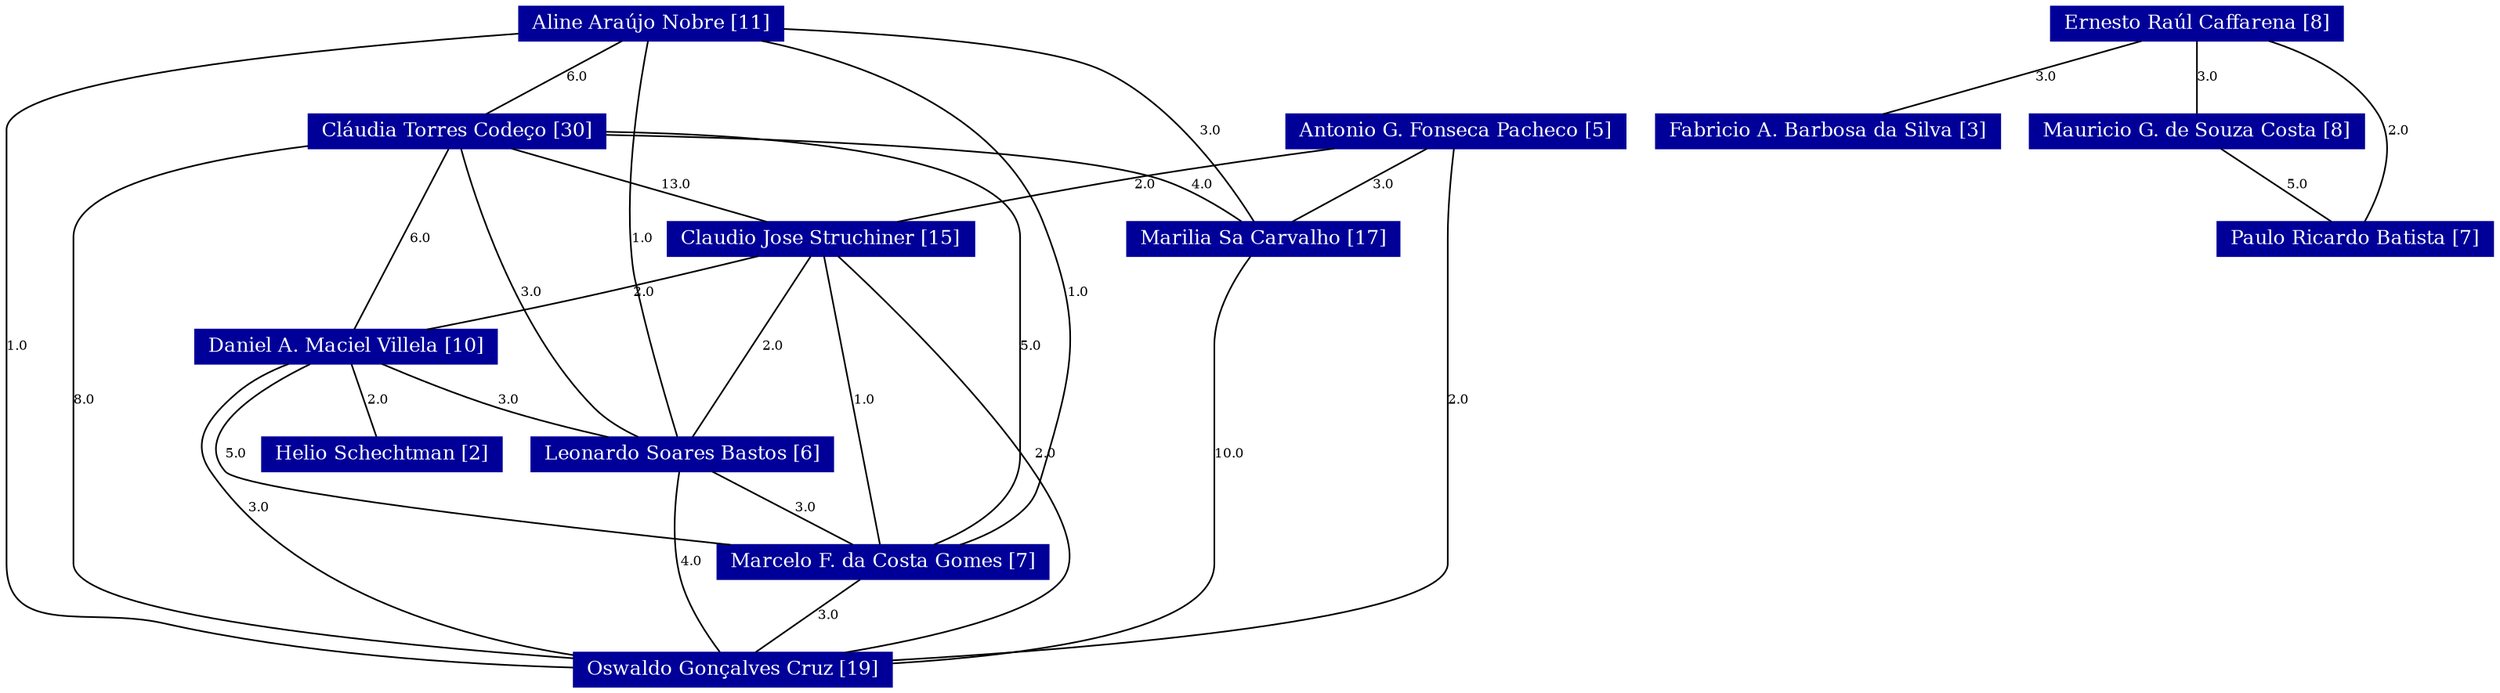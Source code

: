 strict graph grafo2 {
	graph [bb="0,0,1192,417",
		id=grafo2,
		overlap=False
	];
	node [fontsize=12,
		label="\N",
		shape=rectangle,
		style=filled
	];
	0	 [URL="membro-5860617664784376.html",
		color="#000099",
		fontcolor="#FFFFFF",
		height=0.29167,
		label="Aline Araújo Nobre [11]",
		pos="252,406.5",
		width=1.8611];
	2	 [URL="membro-1929576902623348.html",
		color="#000099",
		fontcolor="#FFFFFF",
		height=0.29167,
		label="Cláudia Torres Codeço [30]",
		pos="150,340.5",
		width=2.0694];
	0 -- 2	 [fontsize=8,
		label=6.0,
		lp="213,373.5",
		pos="235.61,395.9 216.58,383.58 185.36,363.38 166.35,351.08"];
	8	 [URL="membro-5241799121437269.html",
		color="#000099",
		fontcolor="#FFFFFF",
		height=0.29167,
		label="Leonardo Soares Bastos [6]",
		pos="182,142.5",
		width=2.0556];
	0 -- 8	 [fontsize=8,
		label=1.0,
		lp="239,274.5",
		pos="251.27,395.79 249.81,376.86 245.98,336.33 238,303 224.11,245.03 197.28,178.61 186.57,153.17"];
	9	 [URL="membro-6064559192125515.html",
		color="#000099",
		fontcolor="#FFFFFF",
		height=0.29167,
		label="Marcelo F. da Costa Gomes [7]",
		pos="320,76.5",
		width=2.3056];
	0 -- 9	 [fontsize=8,
		label=1.0,
		lp="528,241.5",
		pos="319.13,400.2 375.51,390.96 452.8,368.18 491,312 535.99,245.83 534.57,196.34 487,132 473.1,113.21 416.17,97.053 372.6,87.097"];
	10	 [URL="membro-6465314260773099.html",
		color="#000099",
		fontcolor="#FFFFFF",
		height=0.29167,
		label="Marilia Sa Carvalho [17]",
		pos="600,274.5",
		width=1.8611];
	0 -- 10	 [fontsize=8,
		label=3.0,
		lp="565,340.5",
		pos="319.22,402.06 392.57,396.78 501.9,387.48 519,378 529.13,372.38 574.13,310.59 592.32,285.25"];
	12	 [URL="membro-9530671289607786.html",
		color="#000099",
		fontcolor="#FFFFFF",
		height=0.29167,
		label="Oswaldo Gonçalves Cruz [19]",
		pos="466,10.5",
		width=2.2361];
	0 -- 12	 [fontsize=8,
		label=1.0,
		lp="5,208.5",
		pos="184.8,402.08 110.15,395.29 0,378.77 0,340.5 0,340.5 0,340.5 0,76.5 0,68.082 16.015,56.742 97,39 150.04,27.381 293.86,18.682 385.49,\
14.112"];
	2 -- 8	 [fontsize=8,
		label=3.0,
		lp="172,241.5",
		pos="151.72,329.85 157.28,295.48 174.7,187.65 180.27,153.2"];
	2 -- 9	 [fontsize=8,
		label=5.0,
		lp="91,208.5",
		pos="141.69,329.66 117.27,296.4 50.414,194.3 99,132 116.18,109.97 181.68,95.354 236.95,86.677"];
	2 -- 10	 [fontsize=8,
		label=4.0,
		lp="407,307.5",
		pos="221.8,329.97 307.41,317.41 449.37,296.59 532.86,284.35"];
	2 -- 12	 [fontsize=8,
		label=8.0,
		lp="43,175.5",
		pos="96.296,329.91 67.552,320.78 38,304.18 38,274.5 38,274.5 38,274.5 38,76.5 38,41.727 261.52,22.745 385.5,14.89"];
	3	 [URL="membro-7202319892868540.html",
		color="#000099",
		fontcolor="#FFFFFF",
		height=0.29167,
		label="Claudio Jose Struchiner [15]",
		pos="372,274.5",
		width=2.1111];
	2 -- 3	 [fontsize=8,
		label=13.0,
		lp="198,307.5",
		pos="158.56,329.76 166.13,321.07 177.96,309.27 191,303 209.42,294.14 254.95,286.99 295.74,282.07"];
	4	 [URL="membro-4016632420686251.html",
		color="#000099",
		fontcolor="#FFFFFF",
		height=0.29167,
		label="Daniel A. Maciel Villela [10]",
		pos="390,208.5",
		width=2.1528];
	2 -- 4	 [fontsize=8,
		label=6.0,
		lp="208,274.5",
		pos="154.4,329.74 161.84,312.99 178.49,280.83 203,264 236.92,240.71 280.76,227.02 317.47,219.07"];
	8 -- 9	 [fontsize=8,
		label=3.0,
		lp="265,109.5",
		pos="203.84,131.97 219.47,124.43 241.02,114.07 260,105 272.49,99.033 286.45,92.398 297.76,87.032"];
	8 -- 12	 [fontsize=8,
		label=4.0,
		lp="223,76.5",
		pos="183.94,131.76 187.55,115.02 196.92,82.889 218,66 243.61,45.48 323.19,30.068 385.37,20.757"];
	9 -- 12	 [fontsize=8,
		label=3.0,
		lp="407,43.5",
		pos="343.46,65.896 370.7,53.58 415.38,33.383 442.6,21.078"];
	10 -- 12	 [fontsize=8,
		label=10.0,
		lp="643,142.5",
		pos="610.22,263.8 620.86,251.49 636,230.17 636,208.5 636,208.5 636,208.5 636,76.5 636,51.409 570.83,32.088 521.19,21.01"];
	3 -- 8	 [fontsize=8,
		label=2.0,
		lp="249,208.5",
		pos="309.26,263.93 295.56,259.77 281.68,254.01 270,246 235.69,222.48 242.12,201.66 214,171 208.17,164.64 201.05,158.19 195.01,153.04"];
	3 -- 9	 [fontsize=8,
		label=1.0,
		lp="289,175.5",
		pos="354.9,263.9 339.73,253.83 317.76,237.51 303,219 290.98,203.93 288.33,198.79 284,180 275.96,145.15 299.14,105.67 312.03,87.151"];
	3 -- 12	 [fontsize=8,
		label=2.0,
		lp="517,142.5",
		pos="403.75,263.97 426.41,255.06 456.25,240.32 476,219 497.78,195.5 495.66,183.65 505,153 519.82,104.38 524.65,80.977 496,39 491.46,32.355 \
485.15,26.069 479.49,21.1"];
	3 -- 4	 [fontsize=8,
		label=2.0,
		lp="388,241.5",
		pos="374.89,263.9 378.23,251.65 383.69,231.62 387.06,219.3"];
	4 -- 8	 [fontsize=8,
		label=3.0,
		lp="322,175.5",
		pos="363.18,197.87 335.7,186.98 296.74,171.56 295,171 273.72,164.15 249.76,157.9 229.39,153.01"];
	4 -- 9	 [fontsize=8,
		label=5.0,
		lp="344,142.5",
		pos="377.16,197.94 365.49,187.66 348.67,170.98 339,153 327.4,131.42 322.73,102.62 320.97,87.244"];
	4 -- 12	 [fontsize=8,
		label=3.0,
		lp="503,109.5",
		pos="426.69,197.83 448.38,189.43 474.05,175.32 487,153 512.34,109.3 484.62,45.842 471.79,21.014"];
	7	 [URL="membro-5343124450714007.html",
		color="#000099",
		fontcolor="#FFFFFF",
		height=0.29167,
		label="Helio Schechtman [2]",
		pos="418,142.5",
		width=1.6667];
	4 -- 7	 [fontsize=8,
		label=2.0,
		lp="411,175.5",
		pos="394.5,197.9 399.69,185.65 408.19,165.62 413.42,153.3"];
	1	 [URL="membro-5392568548228414.html",
		color="#000099",
		fontcolor="#FFFFFF",
		height=0.29167,
		label="Antonio G. Fonseca Pacheco [5]",
		pos="665,340.5",
		width=2.3889];
	1 -- 10	 [fontsize=8,
		label=3.0,
		lp="642,307.5",
		pos="654.56,329.9 642.5,317.65 622.77,297.62 610.63,285.3"];
	1 -- 12	 [fontsize=8,
		label=2.0,
		lp="700,175.5",
		pos="673.2,329.96 682.08,317.46 695,295.65 695,274.5 695,274.5 695,274.5 695,76.5 695,44.745 612.67,27.342 546.74,18.497"];
	1 -- 3	 [fontsize=8,
		label=2.0,
		lp="542,307.5",
		pos="618.25,329.97 563.64,317.67 473.82,297.43 419.07,285.1"];
	5	 [URL="membro-8742778337409951.html",
		color="#000099",
		fontcolor="#FFFFFF",
		height=0.29167,
		label="Ernesto Raúl Caffarena [8]",
		pos="1041,406.5",
		width=2];
	6	 [URL="membro-6679069461879682.html",
		color="#000099",
		fontcolor="#FFFFFF",
		height=0.29167,
		label="Fabricio A. Barbosa da Silva [3]",
		pos="854,340.5",
		width=2.3611];
	5 -- 6	 [fontsize=8,
		label=3.0,
		lp="964,373.5",
		pos="1011,395.9 976.06,383.58 918.83,363.38 883.97,351.08"];
	11	 [URL="membro-3330385596576917.html",
		color="#000099",
		fontcolor="#FFFFFF",
		height=0.29167,
		label="Mauricio G. de Souza Costa [8]",
		pos="1041,340.5",
		width=2.3194];
	5 -- 11	 [fontsize=8,
		label=3.0,
		lp="1046,373.5",
		pos="1041,395.9 1041,383.65 1041,363.62 1041,351.3"];
	13	 [URL="membro-8265750834533915.html",
		color="#000099",
		fontcolor="#FFFFFF",
		height=0.29167,
		label="Paulo Ricardo Batista [7]",
		pos="1124,274.5",
		width=1.8889];
	5 -- 13	 [fontsize=8,
		label=2.0,
		lp="1144,340.5",
		pos="1074.5,395.91 1095.3,387.37 1120.5,373.09 1133,351 1144.8,330.04 1135.6,300.73 1129,285.18"];
	11 -- 13	 [fontsize=8,
		label=5.0,
		lp="1093,307.5",
		pos="1054.3,329.9 1069.8,317.58 1095.2,297.38 1110.7,285.08"];
}
